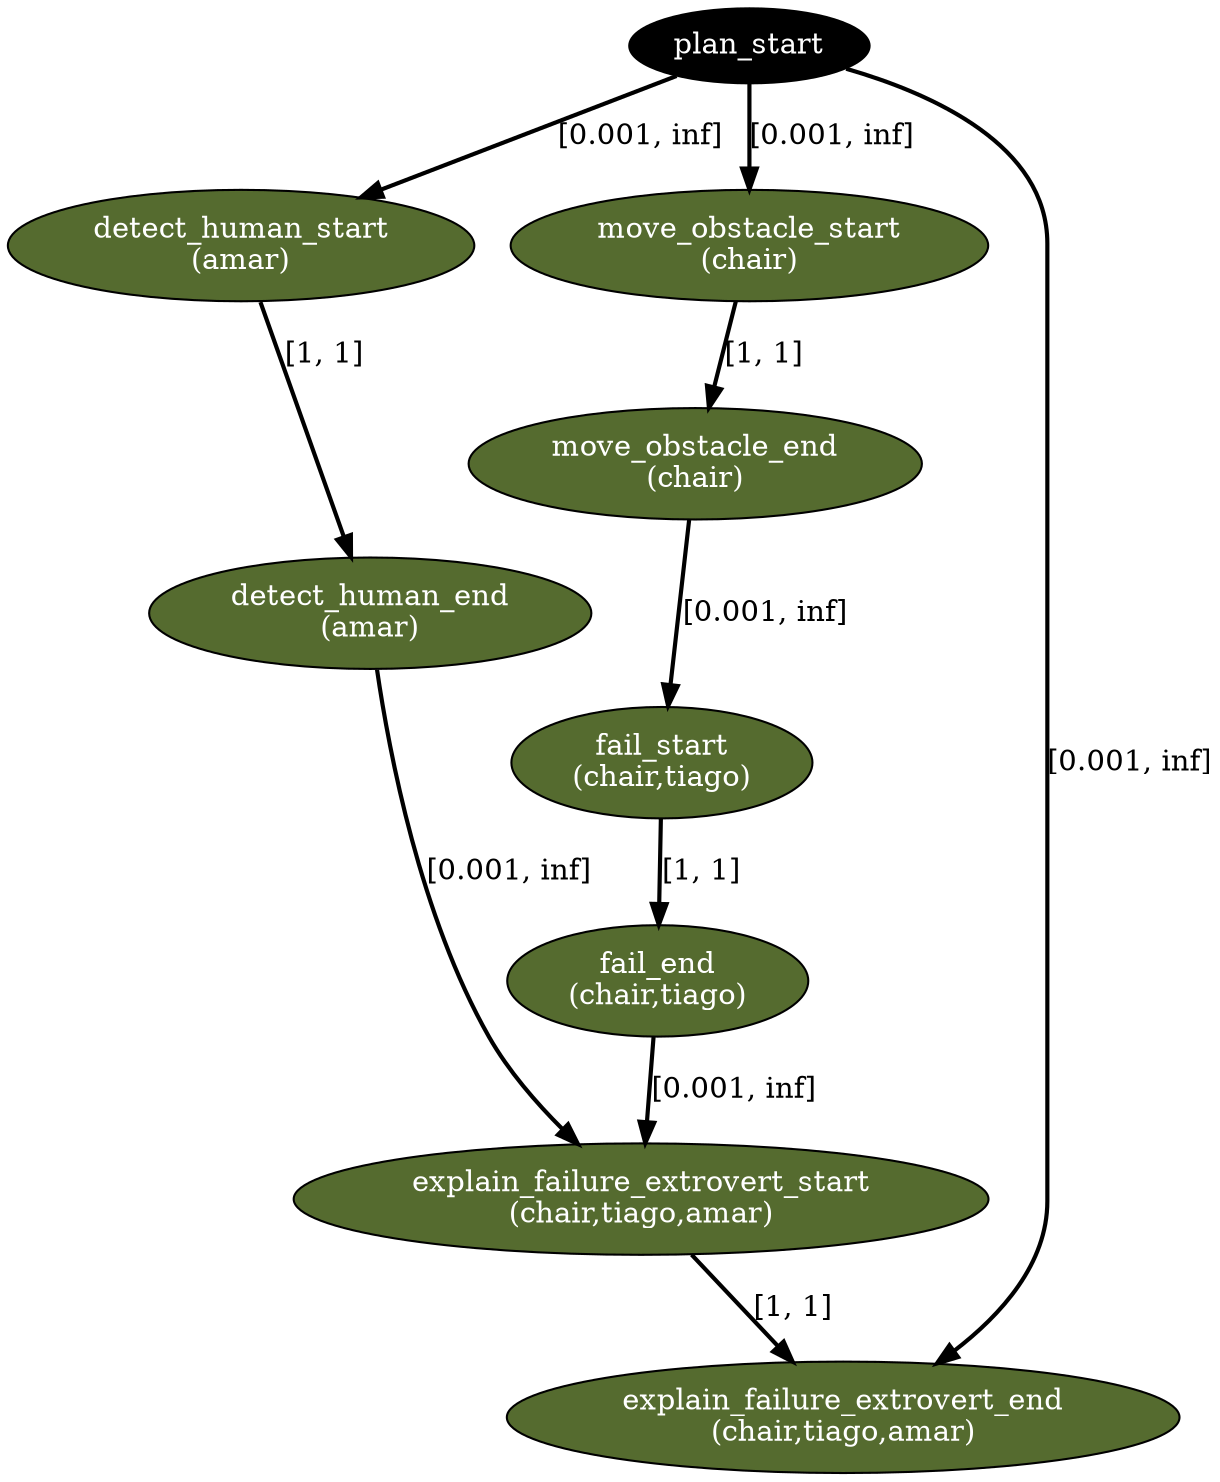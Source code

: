digraph plan {
0[ label="plan_start",style=filled,fillcolor=black,fontcolor=white];
1[ label="detect_human_start
(amar)",style=filled,fillcolor=darkolivegreen,fontcolor=white];
2[ label="detect_human_end
(amar)",style=filled,fillcolor=darkolivegreen,fontcolor=white];
3[ label="move_obstacle_start
(chair)",style=filled,fillcolor=darkolivegreen,fontcolor=white];
4[ label="move_obstacle_end
(chair)",style=filled,fillcolor=darkolivegreen,fontcolor=white];
5[ label="fail_start
(chair,tiago)",style=filled,fillcolor=darkolivegreen,fontcolor=white];
6[ label="fail_end
(chair,tiago)",style=filled,fillcolor=darkolivegreen,fontcolor=white];
7[ label="explain_failure_extrovert_start
(chair,tiago,amar)",style=filled,fillcolor=darkolivegreen,fontcolor=white];
8[ label="explain_failure_extrovert_end
(chair,tiago,amar)",style=filled,fillcolor=darkolivegreen,fontcolor=white];
"0" -> "1" [ label="[0.001, inf]" , penwidth=2, color="black"]
"0" -> "3" [ label="[0.001, inf]" , penwidth=2, color="black"]
"1" -> "2" [ label="[1, 1]" , penwidth=2, color="black"]
"3" -> "4" [ label="[1, 1]" , penwidth=2, color="black"]
"4" -> "5" [ label="[0.001, inf]" , penwidth=2, color="black"]
"5" -> "6" [ label="[1, 1]" , penwidth=2, color="black"]
"6" -> "7" [ label="[0.001, inf]" , penwidth=2, color="black"]
"2" -> "7" [ label="[0.001, inf]" , penwidth=2, color="black"]
"7" -> "8" [ label="[1, 1]" , penwidth=2, color="black"]
"0" -> "8" [ label="[0.001, inf]" , penwidth=2, color="black"]
}

